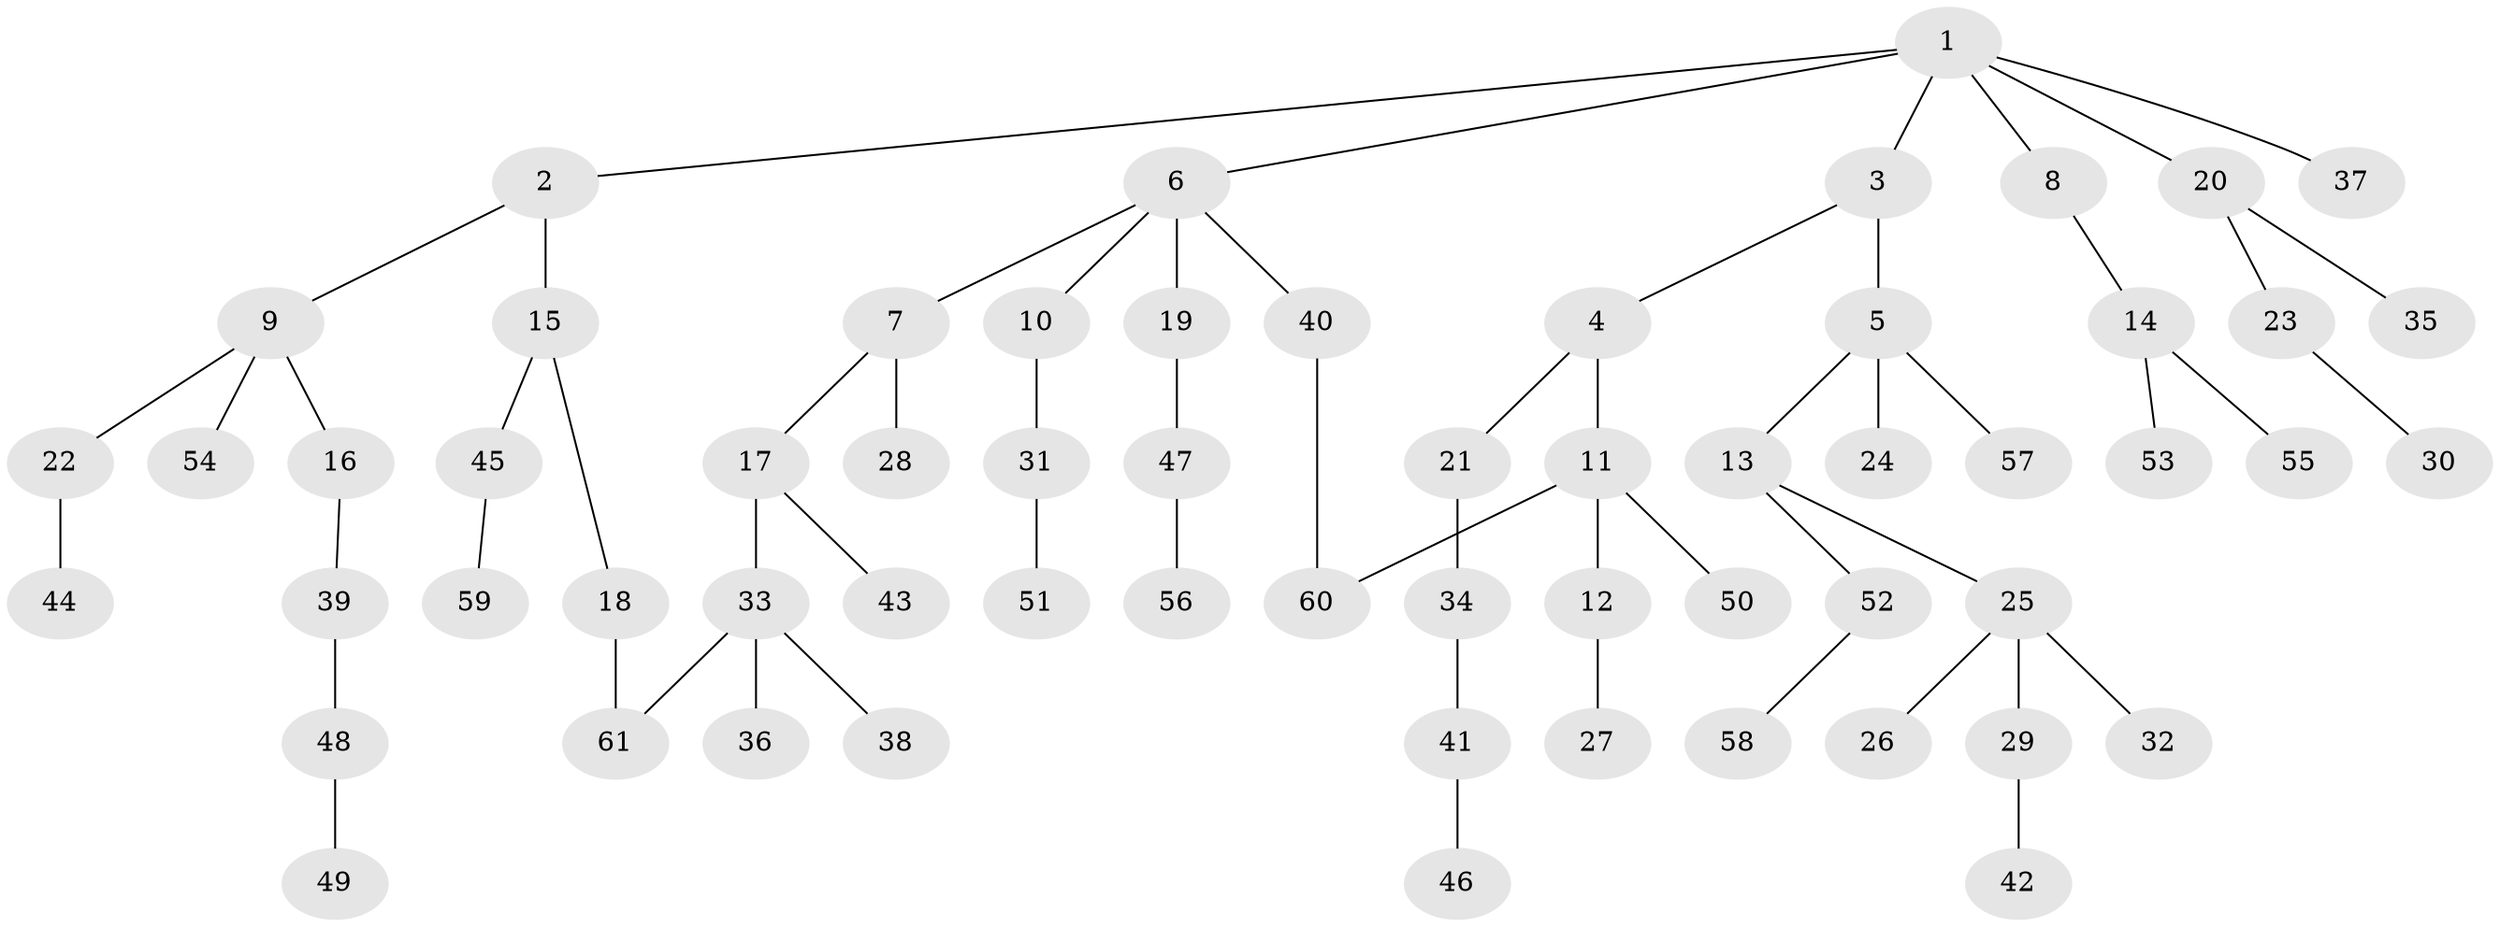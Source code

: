 // Generated by graph-tools (version 1.1) at 2025/10/02/27/25 16:10:50]
// undirected, 61 vertices, 62 edges
graph export_dot {
graph [start="1"]
  node [color=gray90,style=filled];
  1;
  2;
  3;
  4;
  5;
  6;
  7;
  8;
  9;
  10;
  11;
  12;
  13;
  14;
  15;
  16;
  17;
  18;
  19;
  20;
  21;
  22;
  23;
  24;
  25;
  26;
  27;
  28;
  29;
  30;
  31;
  32;
  33;
  34;
  35;
  36;
  37;
  38;
  39;
  40;
  41;
  42;
  43;
  44;
  45;
  46;
  47;
  48;
  49;
  50;
  51;
  52;
  53;
  54;
  55;
  56;
  57;
  58;
  59;
  60;
  61;
  1 -- 2;
  1 -- 3;
  1 -- 6;
  1 -- 8;
  1 -- 20;
  1 -- 37;
  2 -- 9;
  2 -- 15;
  3 -- 4;
  3 -- 5;
  4 -- 11;
  4 -- 21;
  5 -- 13;
  5 -- 24;
  5 -- 57;
  6 -- 7;
  6 -- 10;
  6 -- 19;
  6 -- 40;
  7 -- 17;
  7 -- 28;
  8 -- 14;
  9 -- 16;
  9 -- 22;
  9 -- 54;
  10 -- 31;
  11 -- 12;
  11 -- 50;
  11 -- 60;
  12 -- 27;
  13 -- 25;
  13 -- 52;
  14 -- 53;
  14 -- 55;
  15 -- 18;
  15 -- 45;
  16 -- 39;
  17 -- 33;
  17 -- 43;
  18 -- 61;
  19 -- 47;
  20 -- 23;
  20 -- 35;
  21 -- 34;
  22 -- 44;
  23 -- 30;
  25 -- 26;
  25 -- 29;
  25 -- 32;
  29 -- 42;
  31 -- 51;
  33 -- 36;
  33 -- 38;
  33 -- 61;
  34 -- 41;
  39 -- 48;
  40 -- 60;
  41 -- 46;
  45 -- 59;
  47 -- 56;
  48 -- 49;
  52 -- 58;
}

